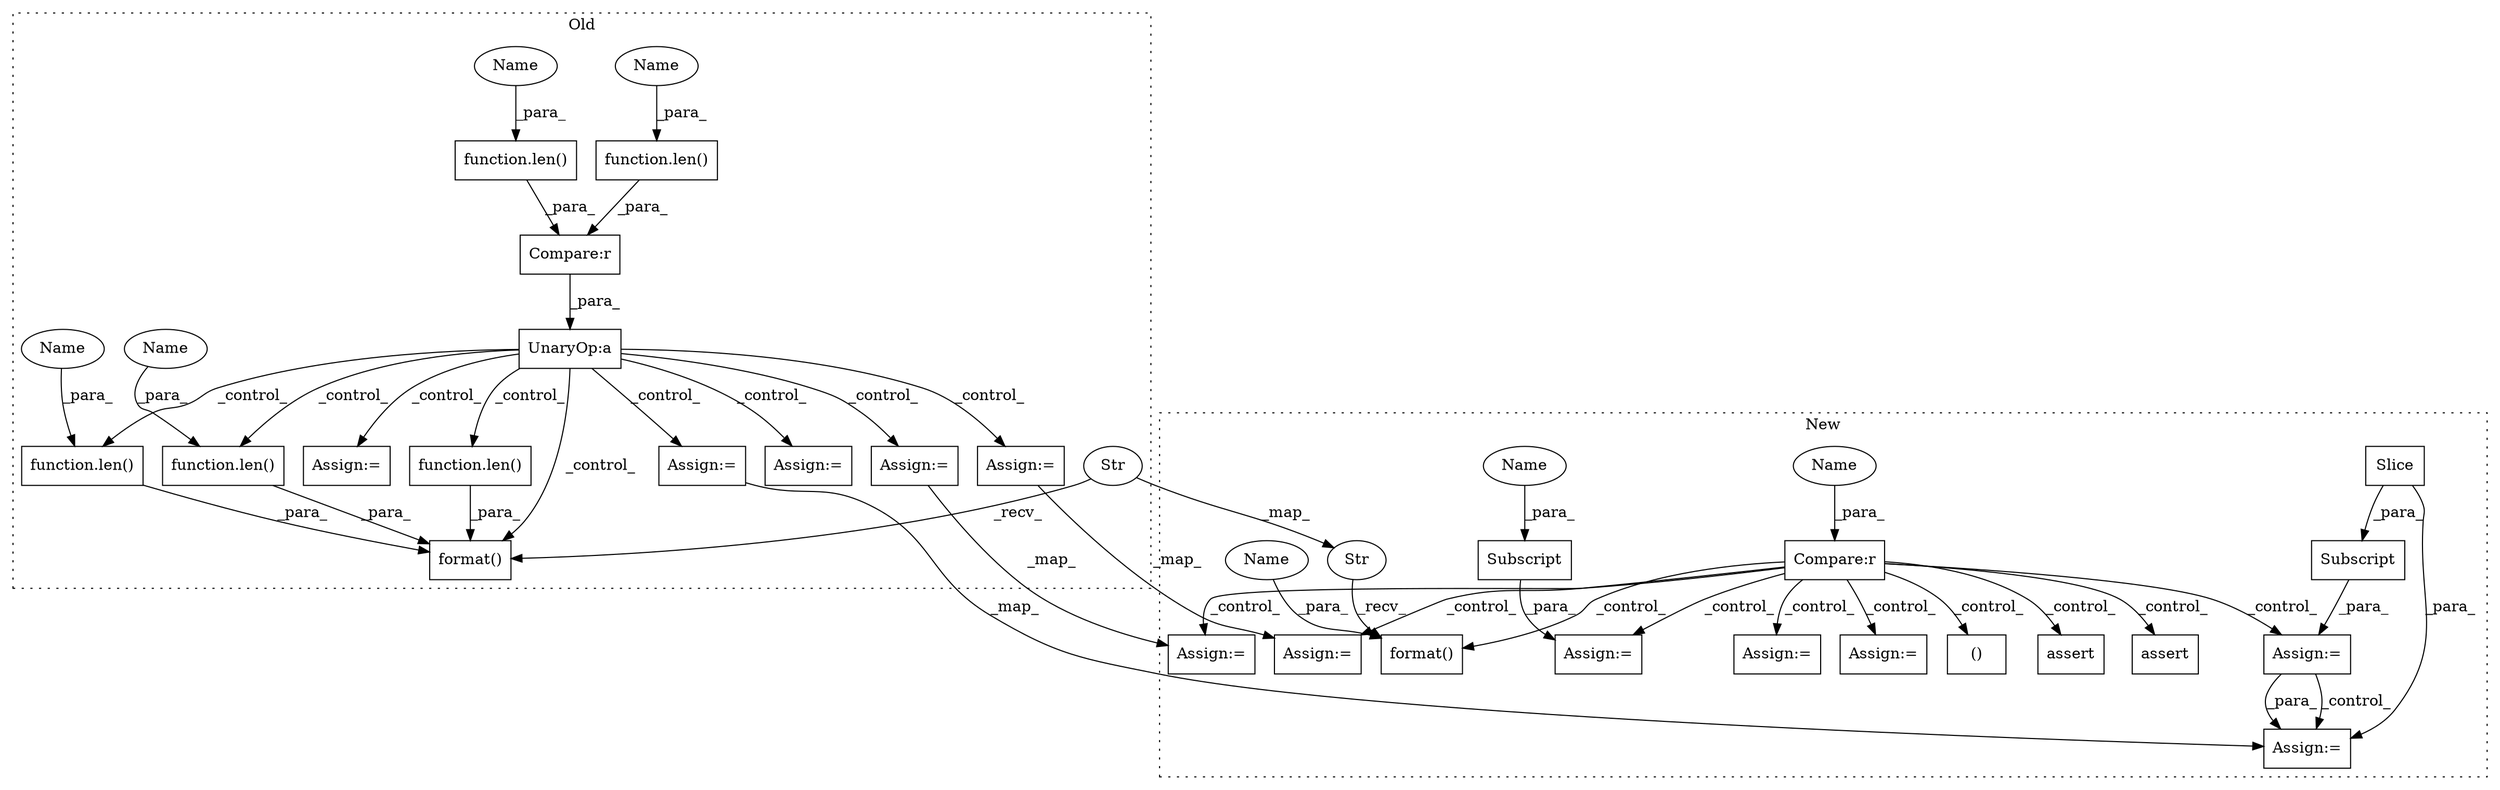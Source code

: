 digraph G {
subgraph cluster0 {
1 [label="function.len()" a="75" s="5762,5775" l="4,1" shape="box"];
3 [label="UnaryOp:a" a="61" s="5476" l="49" shape="box"];
5 [label="Compare:r" a="40" s="5480" l="45" shape="box"];
6 [label="format()" a="75" s="5573,5776" l="162,1" shape="box"];
7 [label="Assign:=" a="68" s="7026" l="3" shape="box"];
8 [label="Assign:=" a="68" s="5954" l="3" shape="box"];
15 [label="Str" a="66" s="5573" l="61" shape="ellipse"];
21 [label="function.len()" a="75" s="5748,5759" l="4,1" shape="box"];
22 [label="function.len()" a="75" s="5495,5506" l="4,1" shape="box"];
23 [label="Assign:=" a="68" s="6412" l="3" shape="box"];
26 [label="Assign:=" a="68" s="6988" l="3" shape="box"];
27 [label="function.len()" a="75" s="5735,5745" l="4,1" shape="box"];
28 [label="function.len()" a="75" s="5480,5490" l="4,1" shape="box"];
30 [label="Assign:=" a="68" s="5925" l="3" shape="box"];
31 [label="Name" a="87" s="5739" l="6" shape="ellipse"];
32 [label="Name" a="87" s="5484" l="6" shape="ellipse"];
36 [label="Name" a="87" s="5499" l="7" shape="ellipse"];
37 [label="Name" a="87" s="5752" l="7" shape="ellipse"];
label = "Old";
style="dotted";
}
subgraph cluster1 {
2 [label="Slice" a="80" s="6602" l="11" shape="box"];
4 [label="Subscript" a="63" s="6589,0" l="25,0" shape="box"];
9 [label="Assign:=" a="68" s="6586" l="3" shape="box"];
10 [label="Compare:r" a="40" s="6354" l="31" shape="box"];
11 [label="format()" a="75" s="6414,6456" l="37,1" shape="box"];
12 [label="()" a="54" s="6523" l="14" shape="box"];
13 [label="Subscript" a="63" s="6540,0" l="25,0" shape="box"];
14 [label="assert" a="65" s="6623" l="7" shape="box"];
16 [label="Str" a="66" s="6414" l="29" shape="ellipse"];
17 [label="assert" a="65" s="6467" l="7" shape="box"];
18 [label="Assign:=" a="68" s="6523" l="17" shape="box"];
19 [label="Assign:=" a="68" s="6883" l="3" shape="box"];
20 [label="Assign:=" a="68" s="6850" l="3" shape="box"];
24 [label="Assign:=" a="68" s="7743" l="3" shape="box"];
25 [label="Assign:=" a="68" s="6916" l="3" shape="box"];
29 [label="Assign:=" a="68" s="6778" l="3" shape="box"];
33 [label="Name" a="87" s="6451" l="5" shape="ellipse"];
34 [label="Name" a="87" s="6354" l="5" shape="ellipse"];
35 [label="Name" a="87" s="6559" l="5" shape="ellipse"];
label = "New";
style="dotted";
}
1 -> 6 [label="_para_"];
2 -> 24 [label="_para_"];
2 -> 4 [label="_para_"];
3 -> 30 [label="_control_"];
3 -> 1 [label="_control_"];
3 -> 27 [label="_control_"];
3 -> 23 [label="_control_"];
3 -> 26 [label="_control_"];
3 -> 7 [label="_control_"];
3 -> 8 [label="_control_"];
3 -> 6 [label="_control_"];
3 -> 21 [label="_control_"];
4 -> 9 [label="_para_"];
5 -> 3 [label="_para_"];
9 -> 24 [label="_control_"];
9 -> 24 [label="_para_"];
10 -> 14 [label="_control_"];
10 -> 18 [label="_control_"];
10 -> 17 [label="_control_"];
10 -> 12 [label="_control_"];
10 -> 29 [label="_control_"];
10 -> 19 [label="_control_"];
10 -> 25 [label="_control_"];
10 -> 9 [label="_control_"];
10 -> 11 [label="_control_"];
10 -> 20 [label="_control_"];
13 -> 18 [label="_para_"];
15 -> 6 [label="_recv_"];
15 -> 16 [label="_map_"];
16 -> 11 [label="_recv_"];
21 -> 6 [label="_para_"];
22 -> 5 [label="_para_"];
23 -> 24 [label="_map_"];
26 -> 25 [label="_map_"];
27 -> 6 [label="_para_"];
28 -> 5 [label="_para_"];
30 -> 29 [label="_map_"];
31 -> 27 [label="_para_"];
32 -> 28 [label="_para_"];
33 -> 11 [label="_para_"];
34 -> 10 [label="_para_"];
35 -> 13 [label="_para_"];
36 -> 22 [label="_para_"];
37 -> 21 [label="_para_"];
}